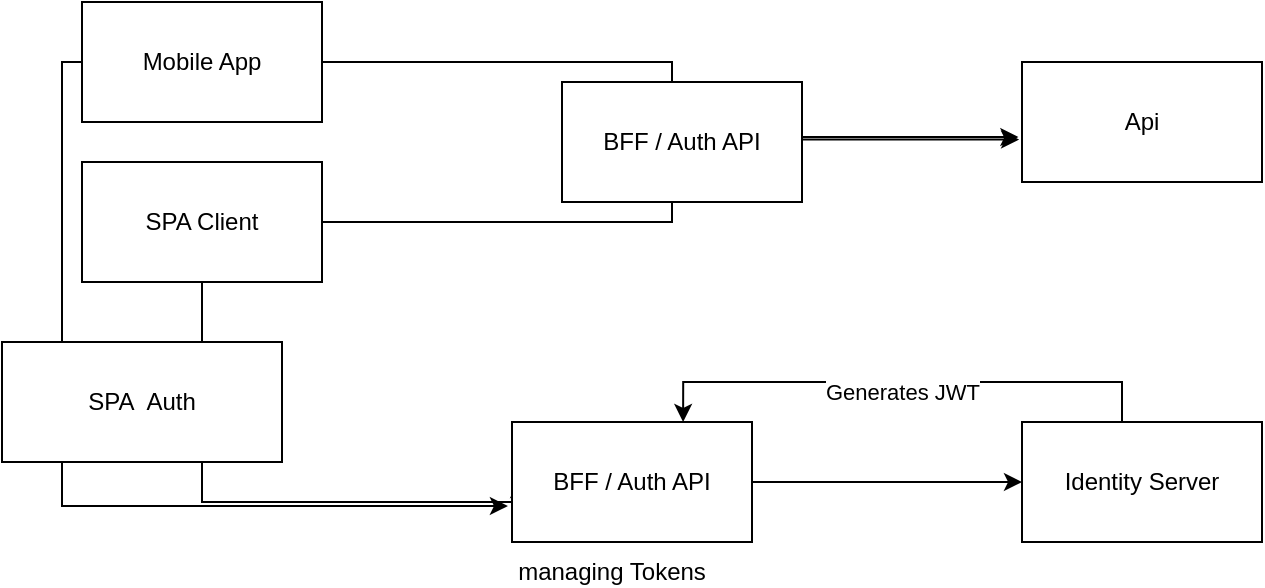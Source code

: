 <mxfile version="28.1.2">
  <diagram name="Page-1" id="xnZi6lC4hp2PnTK2ZD3j">
    <mxGraphModel dx="793" dy="400" grid="1" gridSize="10" guides="1" tooltips="1" connect="1" arrows="1" fold="1" page="1" pageScale="1" pageWidth="850" pageHeight="1100" math="0" shadow="0">
      <root>
        <mxCell id="0" />
        <mxCell id="1" parent="0" />
        <mxCell id="v3clQcQRWM5a0lyOhbJ3-13" style="edgeStyle=orthogonalEdgeStyle;rounded=0;orthogonalLoop=1;jettySize=auto;html=1;entryX=-0.017;entryY=0.7;entryDx=0;entryDy=0;entryPerimeter=0;" parent="1" source="v3clQcQRWM5a0lyOhbJ3-1" target="v3clQcQRWM5a0lyOhbJ3-9" edge="1">
          <mxGeometry relative="1" as="geometry">
            <mxPoint x="90" y="470" as="targetPoint" />
            <Array as="points">
              <mxPoint x="140" y="180" />
              <mxPoint x="140" y="402" />
            </Array>
          </mxGeometry>
        </mxCell>
        <mxCell id="v3clQcQRWM5a0lyOhbJ3-1" value="Mobile App" style="rounded=0;whiteSpace=wrap;html=1;" parent="1" vertex="1">
          <mxGeometry x="150" y="150" width="120" height="60" as="geometry" />
        </mxCell>
        <mxCell id="v3clQcQRWM5a0lyOhbJ3-11" style="edgeStyle=orthogonalEdgeStyle;rounded=0;orthogonalLoop=1;jettySize=auto;html=1;entryX=0.029;entryY=0.483;entryDx=0;entryDy=0;entryPerimeter=0;" parent="1" source="v3clQcQRWM5a0lyOhbJ3-2" target="v3clQcQRWM5a0lyOhbJ3-9" edge="1">
          <mxGeometry relative="1" as="geometry">
            <mxPoint x="120" y="440" as="targetPoint" />
            <Array as="points">
              <mxPoint x="210" y="400" />
              <mxPoint x="369" y="400" />
            </Array>
          </mxGeometry>
        </mxCell>
        <mxCell id="v3clQcQRWM5a0lyOhbJ3-2" value="SPA Client" style="rounded=0;whiteSpace=wrap;html=1;" parent="1" vertex="1">
          <mxGeometry x="150" y="230" width="120" height="60" as="geometry" />
        </mxCell>
        <mxCell id="v3clQcQRWM5a0lyOhbJ3-4" value="Api" style="rounded=0;whiteSpace=wrap;html=1;" parent="1" vertex="1">
          <mxGeometry x="620" y="180" width="120" height="60" as="geometry" />
        </mxCell>
        <mxCell id="v3clQcQRWM5a0lyOhbJ3-5" style="edgeStyle=orthogonalEdgeStyle;rounded=0;orthogonalLoop=1;jettySize=auto;html=1;entryX=-0.015;entryY=0.625;entryDx=0;entryDy=0;entryPerimeter=0;" parent="1" source="v3clQcQRWM5a0lyOhbJ3-1" target="v3clQcQRWM5a0lyOhbJ3-4" edge="1">
          <mxGeometry relative="1" as="geometry" />
        </mxCell>
        <mxCell id="v3clQcQRWM5a0lyOhbJ3-7" style="edgeStyle=orthogonalEdgeStyle;rounded=0;orthogonalLoop=1;jettySize=auto;html=1;entryX=-0.012;entryY=0.646;entryDx=0;entryDy=0;entryPerimeter=0;" parent="1" source="v3clQcQRWM5a0lyOhbJ3-2" target="v3clQcQRWM5a0lyOhbJ3-4" edge="1">
          <mxGeometry relative="1" as="geometry" />
        </mxCell>
        <mxCell id="v3clQcQRWM5a0lyOhbJ3-16" value="" style="edgeStyle=orthogonalEdgeStyle;rounded=0;orthogonalLoop=1;jettySize=auto;html=1;" parent="1" source="v3clQcQRWM5a0lyOhbJ3-9" target="v3clQcQRWM5a0lyOhbJ3-15" edge="1">
          <mxGeometry relative="1" as="geometry" />
        </mxCell>
        <mxCell id="v3clQcQRWM5a0lyOhbJ3-9" value="BFF / Auth API" style="rounded=0;whiteSpace=wrap;html=1;" parent="1" vertex="1">
          <mxGeometry x="365" y="360" width="120" height="60" as="geometry" />
        </mxCell>
        <mxCell id="v3clQcQRWM5a0lyOhbJ3-15" value="Identity Server" style="rounded=0;whiteSpace=wrap;html=1;" parent="1" vertex="1">
          <mxGeometry x="620" y="360" width="120" height="60" as="geometry" />
        </mxCell>
        <mxCell id="v3clQcQRWM5a0lyOhbJ3-17" style="edgeStyle=orthogonalEdgeStyle;rounded=0;orthogonalLoop=1;jettySize=auto;html=1;entryX=0.713;entryY=0;entryDx=0;entryDy=0;entryPerimeter=0;" parent="1" source="v3clQcQRWM5a0lyOhbJ3-15" target="v3clQcQRWM5a0lyOhbJ3-9" edge="1">
          <mxGeometry relative="1" as="geometry">
            <Array as="points">
              <mxPoint x="670" y="340" />
              <mxPoint x="451" y="340" />
            </Array>
          </mxGeometry>
        </mxCell>
        <mxCell id="v3clQcQRWM5a0lyOhbJ3-18" value="Generates JWT" style="edgeLabel;html=1;align=center;verticalAlign=middle;resizable=0;points=[];" parent="v3clQcQRWM5a0lyOhbJ3-17" vertex="1" connectable="0">
          <mxGeometry x="0.002" y="5" relative="1" as="geometry">
            <mxPoint as="offset" />
          </mxGeometry>
        </mxCell>
        <mxCell id="1QAz8wCc1wYfVN2zLCgP-1" value="SPA&amp;nbsp; Auth" style="rounded=0;whiteSpace=wrap;html=1;" parent="1" vertex="1">
          <mxGeometry x="110" y="320" width="140" height="60" as="geometry" />
        </mxCell>
        <mxCell id="1QAz8wCc1wYfVN2zLCgP-2" value="BFF / Auth API" style="rounded=0;whiteSpace=wrap;html=1;" parent="1" vertex="1">
          <mxGeometry x="390" y="190" width="120" height="60" as="geometry" />
        </mxCell>
        <mxCell id="1QAz8wCc1wYfVN2zLCgP-5" value="managing Tokens" style="text;strokeColor=none;align=center;fillColor=none;html=1;verticalAlign=middle;whiteSpace=wrap;rounded=0;" parent="1" vertex="1">
          <mxGeometry x="345" y="430" width="140" height="10" as="geometry" />
        </mxCell>
      </root>
    </mxGraphModel>
  </diagram>
</mxfile>
